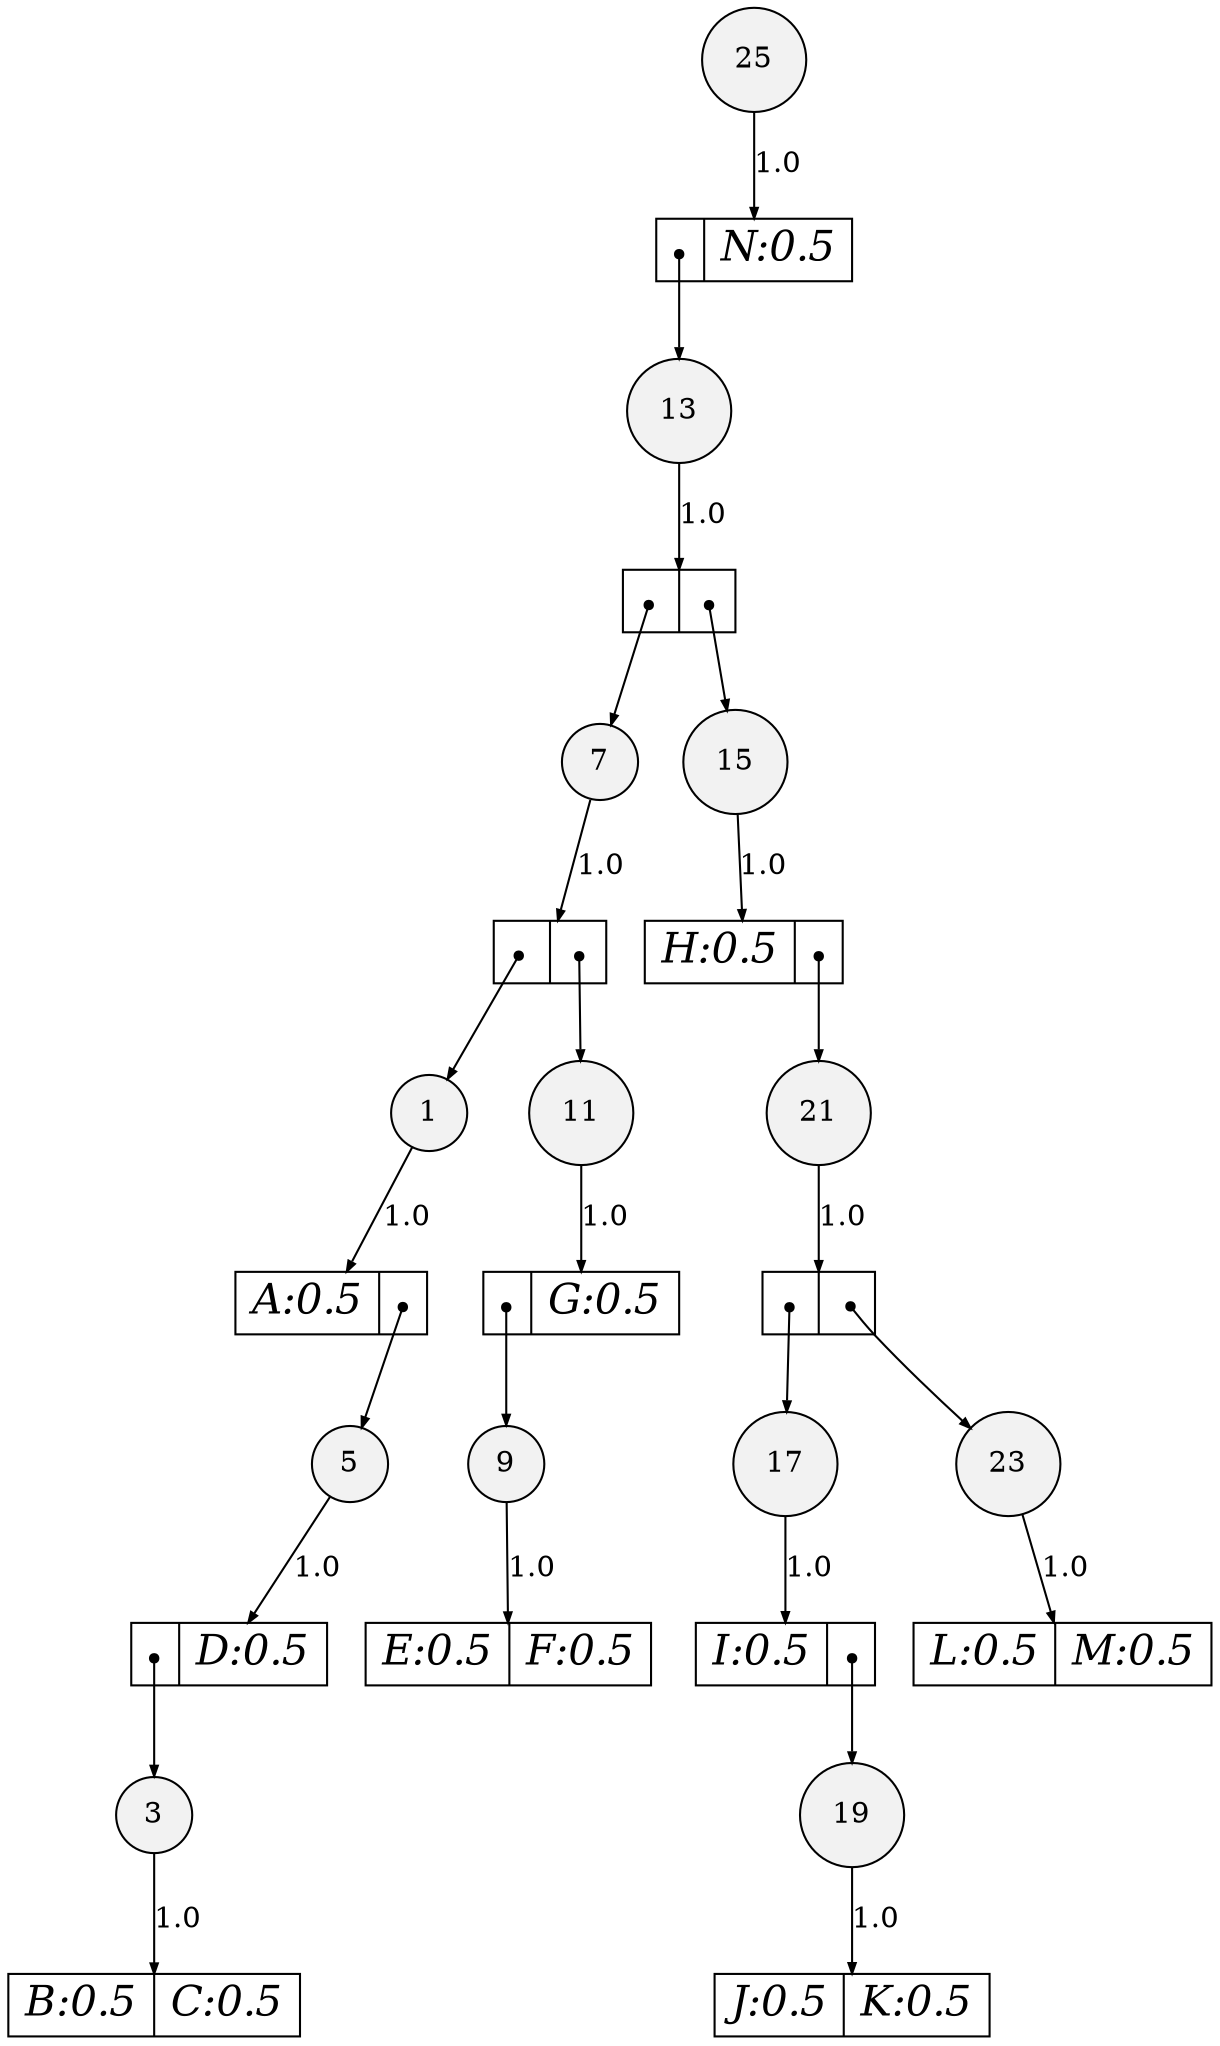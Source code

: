 digraph sdd {

overlap=false

      n19 [label= "19",style=filled,fillcolor=gray95,shape=circle,height=.25,width=.25];
n19e0
    [label= "<L>J:0.5|<R>K:0.5",
    shape=record,
    fontsize=20,
    fontname="Times-Italic",
    fillcolor=white,
    style=filled,
    fixedsize=false,
    height=.30];

                                       n19->n19e0 [arrowsize=.50, label="1.0"];

n32 [label= "3",style=filled,fillcolor=gray95,shape=circle,height=.25,width=.25];
n32e0
    [label= "<L>B:0.5|<R>C:0.5",
    shape=record,
    fontsize=20,
    fontname="Times-Italic",
    fillcolor=white,
    style=filled,
    fixedsize=false,
    height=.30];

                                       n32->n32e0 [arrowsize=.50, label="1.0"];

n33 [label= "23",style=filled,fillcolor=gray95,shape=circle,height=.25,width=.25];
n33e0
    [label= "<L>L:0.5|<R>M:0.5",
    shape=record,
    fontsize=20,
    fontname="Times-Italic",
    fillcolor=white,
    style=filled,
    fixedsize=false,
    height=.30];

                                       n33->n33e0 [arrowsize=.50, label="1.0"];

n34 [label= "17",style=filled,fillcolor=gray95,shape=circle,height=.25,width=.25];
n34e0
    [label= "<L>I:0.5|<R>",
    shape=record,
    fontsize=20,
    fontname="Times-Italic",
    fillcolor=white,
    style=filled,
    fixedsize=false,
    height=.30];

                                       n34->n34e0 [arrowsize=.50, label="1.0"];
n34e0:R:c->n19 [arrowsize=.50,tailclip=false,arrowtail=dot,dir=both];

n38 [label= "9",style=filled,fillcolor=gray95,shape=circle,height=.25,width=.25];
n38e0
    [label= "<L>E:0.5|<R>F:0.5",
    shape=record,
    fontsize=20,
    fontname="Times-Italic",
    fillcolor=white,
    style=filled,
    fixedsize=false,
    height=.30];

                                       n38->n38e0 [arrowsize=.50, label="1.0"];

n39 [label= "5",style=filled,fillcolor=gray95,shape=circle,height=.25,width=.25];
n39e0
    [label= "<L>|<R>D:0.5",
    shape=record,
    fontsize=20,
    fontname="Times-Italic",
    fillcolor=white,
    style=filled,
    fixedsize=false,
    height=.30];

                                       n39->n39e0 [arrowsize=.50, label="1.0"];
n39e0:L:c->n32 [arrowsize=.50,tailclip=false,arrowtail=dot,dir=both];

n43 [label= "21",style=filled,fillcolor=gray95,shape=circle,height=.25,width=.25];
n43e0
    [label= "<L>|<R>",
    shape=record,
    fontsize=20,
    fontname="Times-Italic",
    fillcolor=white,
    style=filled,
    fixedsize=false,
    height=.30];

                                       n43->n43e0 [arrowsize=.50, label="1.0"];
n43e0:L:c->n34 [arrowsize=.50,tailclip=false,arrowtail=dot,dir=both];
n43e0:R:c->n33 [arrowsize=.50,tailclip=false,arrowtail=dot,dir=both];

n47 [label= "11",style=filled,fillcolor=gray95,shape=circle,height=.25,width=.25];
n47e0
    [label= "<L>|<R>G:0.5",
    shape=record,
    fontsize=20,
    fontname="Times-Italic",
    fillcolor=white,
    style=filled,
    fixedsize=false,
    height=.30];

                                       n47->n47e0 [arrowsize=.50, label="1.0"];
n47e0:L:c->n38 [arrowsize=.50,tailclip=false,arrowtail=dot,dir=both];

n48 [label= "1",style=filled,fillcolor=gray95,shape=circle,height=.25,width=.25];
n48e0
    [label= "<L>A:0.5|<R>",
    shape=record,
    fontsize=20,
    fontname="Times-Italic",
    fillcolor=white,
    style=filled,
    fixedsize=false,
    height=.30];

                                       n48->n48e0 [arrowsize=.50, label="1.0"];
n48e0:R:c->n39 [arrowsize=.50,tailclip=false,arrowtail=dot,dir=both];

n49 [label= "15",style=filled,fillcolor=gray95,shape=circle,height=.25,width=.25];
n49e0
    [label= "<L>H:0.5|<R>",
    shape=record,
    fontsize=20,
    fontname="Times-Italic",
    fillcolor=white,
    style=filled,
    fixedsize=false,
    height=.30];

                                       n49->n49e0 [arrowsize=.50, label="1.0"];
n49e0:R:c->n43 [arrowsize=.50,tailclip=false,arrowtail=dot,dir=both];

n50 [label= "7",style=filled,fillcolor=gray95,shape=circle,height=.25,width=.25];
n50e0
    [label= "<L>|<R>",
    shape=record,
    fontsize=20,
    fontname="Times-Italic",
    fillcolor=white,
    style=filled,
    fixedsize=false,
    height=.30];

                                       n50->n50e0 [arrowsize=.50, label="1.0"];
n50e0:L:c->n48 [arrowsize=.50,tailclip=false,arrowtail=dot,dir=both];
n50e0:R:c->n47 [arrowsize=.50,tailclip=false,arrowtail=dot,dir=both];

n54 [label= "13",style=filled,fillcolor=gray95,shape=circle,height=.25,width=.25];
n54e0
    [label= "<L>|<R>",
    shape=record,
    fontsize=20,
    fontname="Times-Italic",
    fillcolor=white,
    style=filled,
    fixedsize=false,
    height=.30];

                                       n54->n54e0 [arrowsize=.50, label="1.0"];
n54e0:L:c->n50 [arrowsize=.50,tailclip=false,arrowtail=dot,dir=both];
n54e0:R:c->n49 [arrowsize=.50,tailclip=false,arrowtail=dot,dir=both];

n55 [label= "25",style=filled,fillcolor=gray95,shape=circle,height=.25,width=.25];
n55e0
    [label= "<L>|<R>N:0.5",
    shape=record,
    fontsize=20,
    fontname="Times-Italic",
    fillcolor=white,
    style=filled,
    fixedsize=false,
    height=.30];

                                       n55->n55e0 [arrowsize=.50, label="1.0"];
n55e0:L:c->n54 [arrowsize=.50,tailclip=false,arrowtail=dot,dir=both];


}